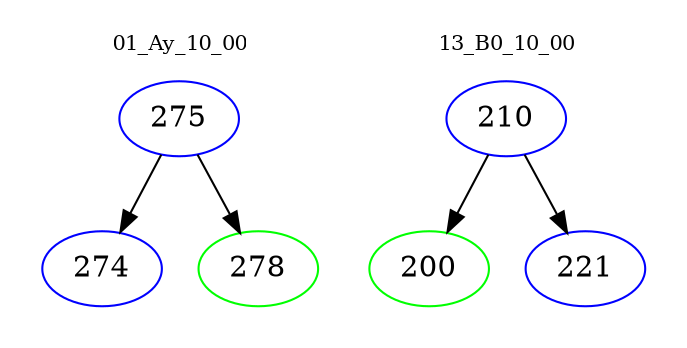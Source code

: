 digraph{
subgraph cluster_0 {
color = white
label = "01_Ay_10_00";
fontsize=10;
T0_275 [label="275", color="blue"]
T0_275 -> T0_274 [color="black"]
T0_274 [label="274", color="blue"]
T0_275 -> T0_278 [color="black"]
T0_278 [label="278", color="green"]
}
subgraph cluster_1 {
color = white
label = "13_B0_10_00";
fontsize=10;
T1_210 [label="210", color="blue"]
T1_210 -> T1_200 [color="black"]
T1_200 [label="200", color="green"]
T1_210 -> T1_221 [color="black"]
T1_221 [label="221", color="blue"]
}
}
